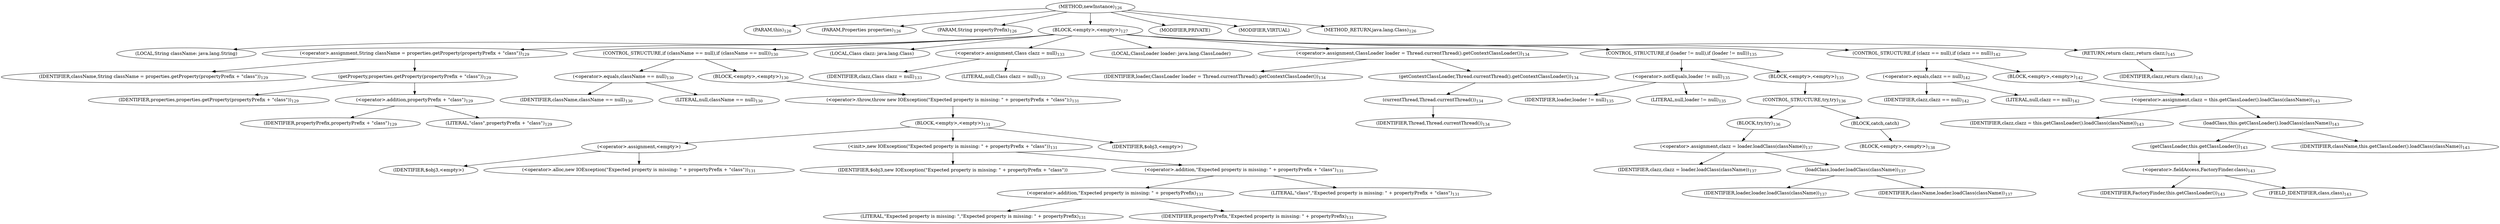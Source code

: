 digraph "newInstance" {  
"339" [label = <(METHOD,newInstance)<SUB>126</SUB>> ]
"340" [label = <(PARAM,this)<SUB>126</SUB>> ]
"341" [label = <(PARAM,Properties properties)<SUB>126</SUB>> ]
"342" [label = <(PARAM,String propertyPrefix)<SUB>126</SUB>> ]
"343" [label = <(BLOCK,&lt;empty&gt;,&lt;empty&gt;)<SUB>127</SUB>> ]
"344" [label = <(LOCAL,String className: java.lang.String)> ]
"345" [label = <(&lt;operator&gt;.assignment,String className = properties.getProperty(propertyPrefix + &quot;class&quot;))<SUB>129</SUB>> ]
"346" [label = <(IDENTIFIER,className,String className = properties.getProperty(propertyPrefix + &quot;class&quot;))<SUB>129</SUB>> ]
"347" [label = <(getProperty,properties.getProperty(propertyPrefix + &quot;class&quot;))<SUB>129</SUB>> ]
"348" [label = <(IDENTIFIER,properties,properties.getProperty(propertyPrefix + &quot;class&quot;))<SUB>129</SUB>> ]
"349" [label = <(&lt;operator&gt;.addition,propertyPrefix + &quot;class&quot;)<SUB>129</SUB>> ]
"350" [label = <(IDENTIFIER,propertyPrefix,propertyPrefix + &quot;class&quot;)<SUB>129</SUB>> ]
"351" [label = <(LITERAL,&quot;class&quot;,propertyPrefix + &quot;class&quot;)<SUB>129</SUB>> ]
"352" [label = <(CONTROL_STRUCTURE,if (className == null),if (className == null))<SUB>130</SUB>> ]
"353" [label = <(&lt;operator&gt;.equals,className == null)<SUB>130</SUB>> ]
"354" [label = <(IDENTIFIER,className,className == null)<SUB>130</SUB>> ]
"355" [label = <(LITERAL,null,className == null)<SUB>130</SUB>> ]
"356" [label = <(BLOCK,&lt;empty&gt;,&lt;empty&gt;)<SUB>130</SUB>> ]
"357" [label = <(&lt;operator&gt;.throw,throw new IOException(&quot;Expected property is missing: &quot; + propertyPrefix + &quot;class&quot;);)<SUB>131</SUB>> ]
"358" [label = <(BLOCK,&lt;empty&gt;,&lt;empty&gt;)<SUB>131</SUB>> ]
"359" [label = <(&lt;operator&gt;.assignment,&lt;empty&gt;)> ]
"360" [label = <(IDENTIFIER,$obj3,&lt;empty&gt;)> ]
"361" [label = <(&lt;operator&gt;.alloc,new IOException(&quot;Expected property is missing: &quot; + propertyPrefix + &quot;class&quot;))<SUB>131</SUB>> ]
"362" [label = <(&lt;init&gt;,new IOException(&quot;Expected property is missing: &quot; + propertyPrefix + &quot;class&quot;))<SUB>131</SUB>> ]
"363" [label = <(IDENTIFIER,$obj3,new IOException(&quot;Expected property is missing: &quot; + propertyPrefix + &quot;class&quot;))> ]
"364" [label = <(&lt;operator&gt;.addition,&quot;Expected property is missing: &quot; + propertyPrefix + &quot;class&quot;)<SUB>131</SUB>> ]
"365" [label = <(&lt;operator&gt;.addition,&quot;Expected property is missing: &quot; + propertyPrefix)<SUB>131</SUB>> ]
"366" [label = <(LITERAL,&quot;Expected property is missing: &quot;,&quot;Expected property is missing: &quot; + propertyPrefix)<SUB>131</SUB>> ]
"367" [label = <(IDENTIFIER,propertyPrefix,&quot;Expected property is missing: &quot; + propertyPrefix)<SUB>131</SUB>> ]
"368" [label = <(LITERAL,&quot;class&quot;,&quot;Expected property is missing: &quot; + propertyPrefix + &quot;class&quot;)<SUB>131</SUB>> ]
"369" [label = <(IDENTIFIER,$obj3,&lt;empty&gt;)> ]
"370" [label = <(LOCAL,Class clazz: java.lang.Class)> ]
"371" [label = <(&lt;operator&gt;.assignment,Class clazz = null)<SUB>133</SUB>> ]
"372" [label = <(IDENTIFIER,clazz,Class clazz = null)<SUB>133</SUB>> ]
"373" [label = <(LITERAL,null,Class clazz = null)<SUB>133</SUB>> ]
"374" [label = <(LOCAL,ClassLoader loader: java.lang.ClassLoader)> ]
"375" [label = <(&lt;operator&gt;.assignment,ClassLoader loader = Thread.currentThread().getContextClassLoader())<SUB>134</SUB>> ]
"376" [label = <(IDENTIFIER,loader,ClassLoader loader = Thread.currentThread().getContextClassLoader())<SUB>134</SUB>> ]
"377" [label = <(getContextClassLoader,Thread.currentThread().getContextClassLoader())<SUB>134</SUB>> ]
"378" [label = <(currentThread,Thread.currentThread())<SUB>134</SUB>> ]
"379" [label = <(IDENTIFIER,Thread,Thread.currentThread())<SUB>134</SUB>> ]
"380" [label = <(CONTROL_STRUCTURE,if (loader != null),if (loader != null))<SUB>135</SUB>> ]
"381" [label = <(&lt;operator&gt;.notEquals,loader != null)<SUB>135</SUB>> ]
"382" [label = <(IDENTIFIER,loader,loader != null)<SUB>135</SUB>> ]
"383" [label = <(LITERAL,null,loader != null)<SUB>135</SUB>> ]
"384" [label = <(BLOCK,&lt;empty&gt;,&lt;empty&gt;)<SUB>135</SUB>> ]
"385" [label = <(CONTROL_STRUCTURE,try,try)<SUB>136</SUB>> ]
"386" [label = <(BLOCK,try,try)<SUB>136</SUB>> ]
"387" [label = <(&lt;operator&gt;.assignment,clazz = loader.loadClass(className))<SUB>137</SUB>> ]
"388" [label = <(IDENTIFIER,clazz,clazz = loader.loadClass(className))<SUB>137</SUB>> ]
"389" [label = <(loadClass,loader.loadClass(className))<SUB>137</SUB>> ]
"390" [label = <(IDENTIFIER,loader,loader.loadClass(className))<SUB>137</SUB>> ]
"391" [label = <(IDENTIFIER,className,loader.loadClass(className))<SUB>137</SUB>> ]
"392" [label = <(BLOCK,catch,catch)> ]
"393" [label = <(BLOCK,&lt;empty&gt;,&lt;empty&gt;)<SUB>138</SUB>> ]
"394" [label = <(CONTROL_STRUCTURE,if (clazz == null),if (clazz == null))<SUB>142</SUB>> ]
"395" [label = <(&lt;operator&gt;.equals,clazz == null)<SUB>142</SUB>> ]
"396" [label = <(IDENTIFIER,clazz,clazz == null)<SUB>142</SUB>> ]
"397" [label = <(LITERAL,null,clazz == null)<SUB>142</SUB>> ]
"398" [label = <(BLOCK,&lt;empty&gt;,&lt;empty&gt;)<SUB>142</SUB>> ]
"399" [label = <(&lt;operator&gt;.assignment,clazz = this.getClassLoader().loadClass(className))<SUB>143</SUB>> ]
"400" [label = <(IDENTIFIER,clazz,clazz = this.getClassLoader().loadClass(className))<SUB>143</SUB>> ]
"401" [label = <(loadClass,this.getClassLoader().loadClass(className))<SUB>143</SUB>> ]
"402" [label = <(getClassLoader,this.getClassLoader())<SUB>143</SUB>> ]
"403" [label = <(&lt;operator&gt;.fieldAccess,FactoryFinder.class)<SUB>143</SUB>> ]
"404" [label = <(IDENTIFIER,FactoryFinder,this.getClassLoader())<SUB>143</SUB>> ]
"405" [label = <(FIELD_IDENTIFIER,class,class)<SUB>143</SUB>> ]
"406" [label = <(IDENTIFIER,className,this.getClassLoader().loadClass(className))<SUB>143</SUB>> ]
"407" [label = <(RETURN,return clazz;,return clazz;)<SUB>145</SUB>> ]
"408" [label = <(IDENTIFIER,clazz,return clazz;)<SUB>145</SUB>> ]
"409" [label = <(MODIFIER,PRIVATE)> ]
"410" [label = <(MODIFIER,VIRTUAL)> ]
"411" [label = <(METHOD_RETURN,java.lang.Class)<SUB>126</SUB>> ]
  "339" -> "340" 
  "339" -> "341" 
  "339" -> "342" 
  "339" -> "343" 
  "339" -> "409" 
  "339" -> "410" 
  "339" -> "411" 
  "343" -> "344" 
  "343" -> "345" 
  "343" -> "352" 
  "343" -> "370" 
  "343" -> "371" 
  "343" -> "374" 
  "343" -> "375" 
  "343" -> "380" 
  "343" -> "394" 
  "343" -> "407" 
  "345" -> "346" 
  "345" -> "347" 
  "347" -> "348" 
  "347" -> "349" 
  "349" -> "350" 
  "349" -> "351" 
  "352" -> "353" 
  "352" -> "356" 
  "353" -> "354" 
  "353" -> "355" 
  "356" -> "357" 
  "357" -> "358" 
  "358" -> "359" 
  "358" -> "362" 
  "358" -> "369" 
  "359" -> "360" 
  "359" -> "361" 
  "362" -> "363" 
  "362" -> "364" 
  "364" -> "365" 
  "364" -> "368" 
  "365" -> "366" 
  "365" -> "367" 
  "371" -> "372" 
  "371" -> "373" 
  "375" -> "376" 
  "375" -> "377" 
  "377" -> "378" 
  "378" -> "379" 
  "380" -> "381" 
  "380" -> "384" 
  "381" -> "382" 
  "381" -> "383" 
  "384" -> "385" 
  "385" -> "386" 
  "385" -> "392" 
  "386" -> "387" 
  "387" -> "388" 
  "387" -> "389" 
  "389" -> "390" 
  "389" -> "391" 
  "392" -> "393" 
  "394" -> "395" 
  "394" -> "398" 
  "395" -> "396" 
  "395" -> "397" 
  "398" -> "399" 
  "399" -> "400" 
  "399" -> "401" 
  "401" -> "402" 
  "401" -> "406" 
  "402" -> "403" 
  "403" -> "404" 
  "403" -> "405" 
  "407" -> "408" 
}
